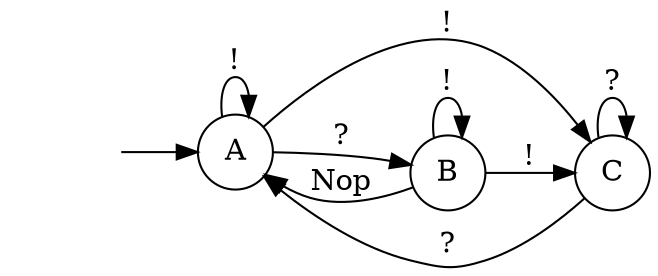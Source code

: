 digraph Automaton {
  rankdir = LR;
  A [shape=circle,label="A"];
  initial [shape=plaintext,label=""];
  initial -> A
  A -> A [label="!"]
  A -> C [label="!"]
  A -> B [label="?"]
  B [shape=circle,label="B"];
  B -> B [label="!"]
  B -> C [label="!"]
  B -> A [label="Nop"]
  C [shape=circle,label="C"];
  C -> A [label="?"]
  C -> C [label="?"]
}

